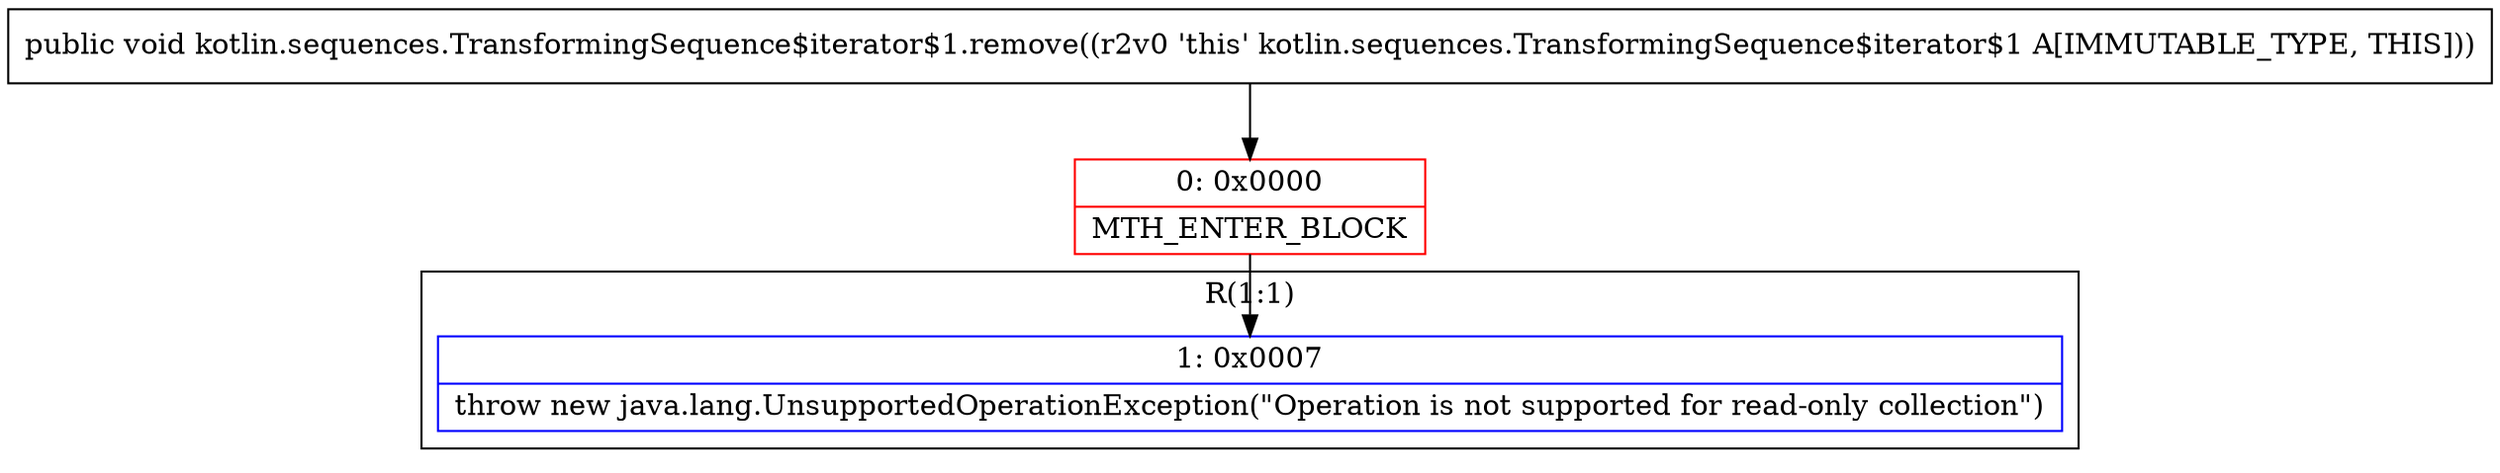 digraph "CFG forkotlin.sequences.TransformingSequence$iterator$1.remove()V" {
subgraph cluster_Region_1183409759 {
label = "R(1:1)";
node [shape=record,color=blue];
Node_1 [shape=record,label="{1\:\ 0x0007|throw new java.lang.UnsupportedOperationException(\"Operation is not supported for read\-only collection\")\l}"];
}
Node_0 [shape=record,color=red,label="{0\:\ 0x0000|MTH_ENTER_BLOCK\l}"];
MethodNode[shape=record,label="{public void kotlin.sequences.TransformingSequence$iterator$1.remove((r2v0 'this' kotlin.sequences.TransformingSequence$iterator$1 A[IMMUTABLE_TYPE, THIS])) }"];
MethodNode -> Node_0;
Node_0 -> Node_1;
}

